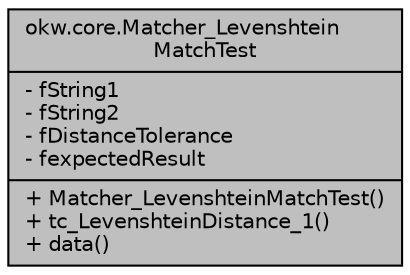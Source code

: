digraph "okw.core.Matcher_LevenshteinMatchTest"
{
 // INTERACTIVE_SVG=YES
 // LATEX_PDF_SIZE
  edge [fontname="Helvetica",fontsize="10",labelfontname="Helvetica",labelfontsize="10"];
  node [fontname="Helvetica",fontsize="10",shape=record];
  Node1 [label="{okw.core.Matcher_Levenshtein\lMatchTest\n|- fString1\l- fString2\l- fDistanceTolerance\l- fexpectedResult\l|+ Matcher_LevenshteinMatchTest()\l+ tc_LevenshteinDistance_1()\l+ data()\l}",height=0.2,width=0.4,color="black", fillcolor="grey75", style="filled", fontcolor="black",tooltip=" "];
}
